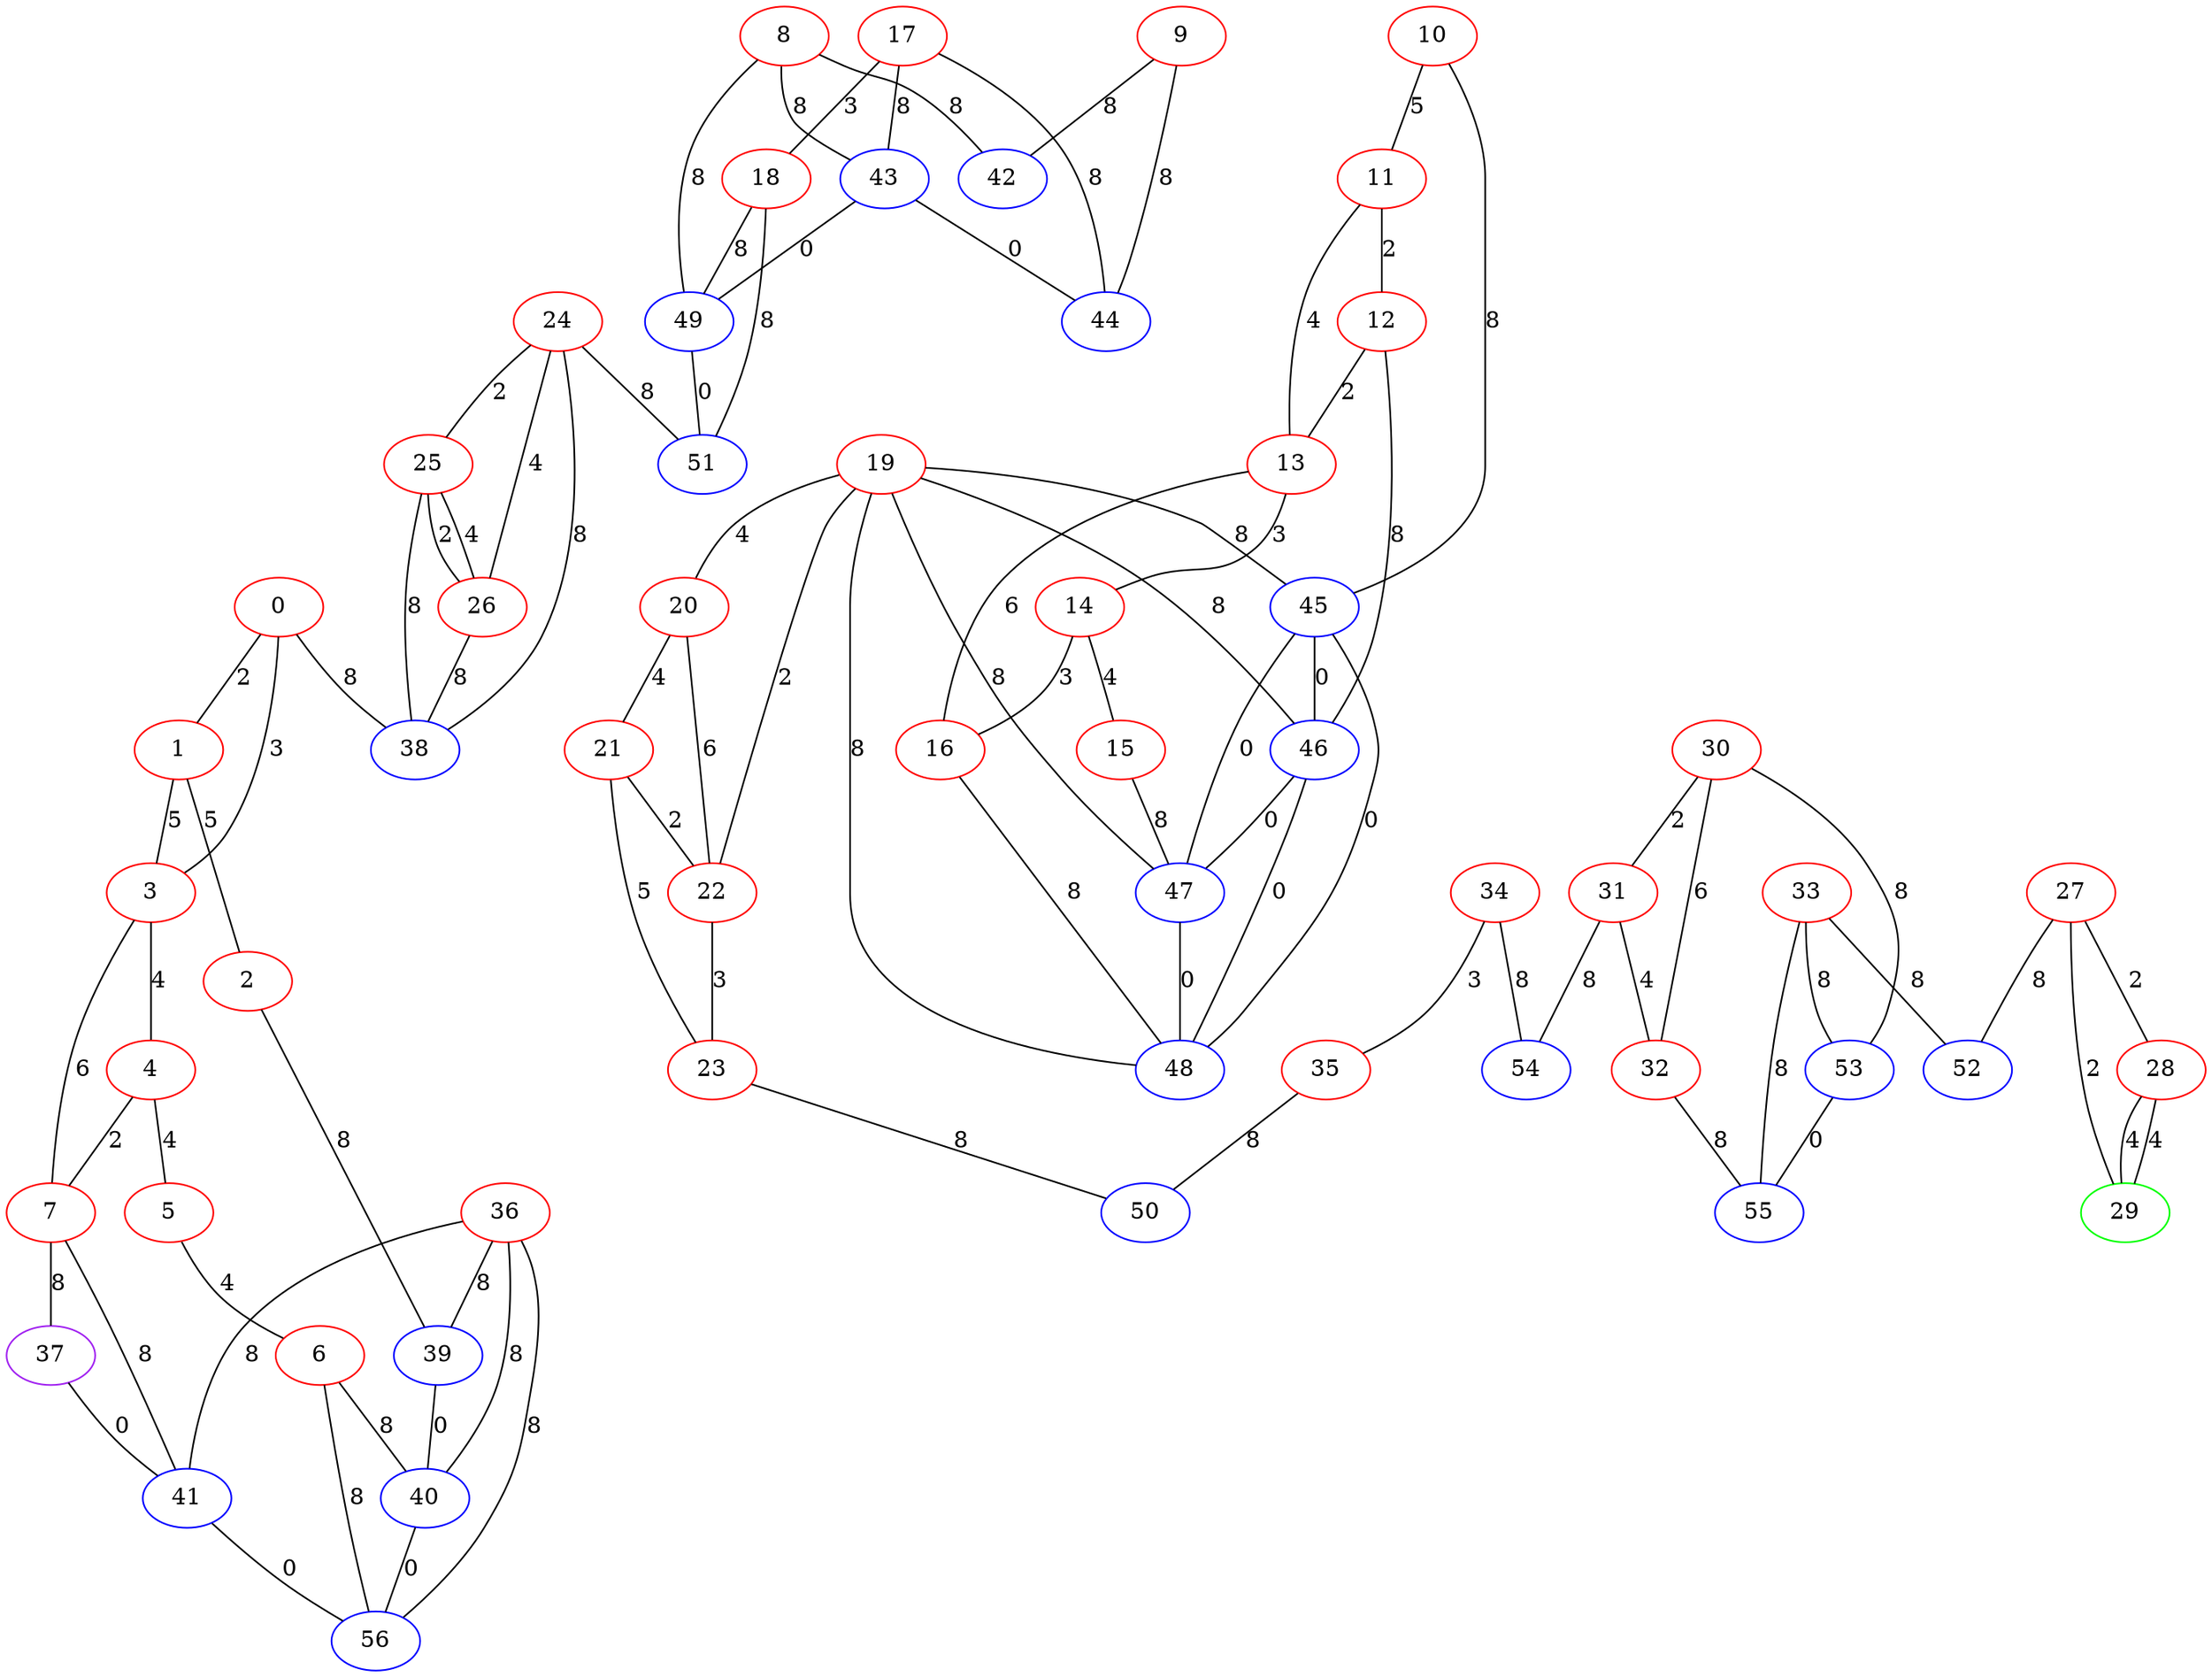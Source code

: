 graph "" {
0 [color=red, weight=1];
1 [color=red, weight=1];
2 [color=red, weight=1];
3 [color=red, weight=1];
4 [color=red, weight=1];
5 [color=red, weight=1];
6 [color=red, weight=1];
7 [color=red, weight=1];
8 [color=red, weight=1];
9 [color=red, weight=1];
10 [color=red, weight=1];
11 [color=red, weight=1];
12 [color=red, weight=1];
13 [color=red, weight=1];
14 [color=red, weight=1];
15 [color=red, weight=1];
16 [color=red, weight=1];
17 [color=red, weight=1];
18 [color=red, weight=1];
19 [color=red, weight=1];
20 [color=red, weight=1];
21 [color=red, weight=1];
22 [color=red, weight=1];
23 [color=red, weight=1];
24 [color=red, weight=1];
25 [color=red, weight=1];
26 [color=red, weight=1];
27 [color=red, weight=1];
28 [color=red, weight=1];
29 [color=green, weight=2];
30 [color=red, weight=1];
31 [color=red, weight=1];
32 [color=red, weight=1];
33 [color=red, weight=1];
34 [color=red, weight=1];
35 [color=red, weight=1];
36 [color=red, weight=1];
37 [color=purple, weight=4];
38 [color=blue, weight=3];
39 [color=blue, weight=3];
40 [color=blue, weight=3];
41 [color=blue, weight=3];
42 [color=blue, weight=3];
43 [color=blue, weight=3];
44 [color=blue, weight=3];
45 [color=blue, weight=3];
46 [color=blue, weight=3];
47 [color=blue, weight=3];
48 [color=blue, weight=3];
49 [color=blue, weight=3];
50 [color=blue, weight=3];
51 [color=blue, weight=3];
52 [color=blue, weight=3];
53 [color=blue, weight=3];
54 [color=blue, weight=3];
55 [color=blue, weight=3];
56 [color=blue, weight=3];
0 -- 1  [key=0, label=2];
0 -- 3  [key=0, label=3];
0 -- 38  [key=0, label=8];
1 -- 2  [key=0, label=5];
1 -- 3  [key=0, label=5];
2 -- 39  [key=0, label=8];
3 -- 4  [key=0, label=4];
3 -- 7  [key=0, label=6];
4 -- 5  [key=0, label=4];
4 -- 7  [key=0, label=2];
5 -- 6  [key=0, label=4];
6 -- 40  [key=0, label=8];
6 -- 56  [key=0, label=8];
7 -- 41  [key=0, label=8];
7 -- 37  [key=0, label=8];
8 -- 49  [key=0, label=8];
8 -- 42  [key=0, label=8];
8 -- 43  [key=0, label=8];
9 -- 42  [key=0, label=8];
9 -- 44  [key=0, label=8];
10 -- 11  [key=0, label=5];
10 -- 45  [key=0, label=8];
11 -- 12  [key=0, label=2];
11 -- 13  [key=0, label=4];
12 -- 13  [key=0, label=2];
12 -- 46  [key=0, label=8];
13 -- 16  [key=0, label=6];
13 -- 14  [key=0, label=3];
14 -- 16  [key=0, label=3];
14 -- 15  [key=0, label=4];
15 -- 47  [key=0, label=8];
16 -- 48  [key=0, label=8];
17 -- 18  [key=0, label=3];
17 -- 43  [key=0, label=8];
17 -- 44  [key=0, label=8];
18 -- 51  [key=0, label=8];
18 -- 49  [key=0, label=8];
19 -- 45  [key=0, label=8];
19 -- 46  [key=0, label=8];
19 -- 47  [key=0, label=8];
19 -- 48  [key=0, label=8];
19 -- 20  [key=0, label=4];
19 -- 22  [key=0, label=2];
20 -- 21  [key=0, label=4];
20 -- 22  [key=0, label=6];
21 -- 22  [key=0, label=2];
21 -- 23  [key=0, label=5];
22 -- 23  [key=0, label=3];
23 -- 50  [key=0, label=8];
24 -- 25  [key=0, label=2];
24 -- 26  [key=0, label=4];
24 -- 51  [key=0, label=8];
24 -- 38  [key=0, label=8];
25 -- 26  [key=0, label=2];
25 -- 26  [key=1, label=4];
25 -- 38  [key=0, label=8];
26 -- 38  [key=0, label=8];
27 -- 52  [key=0, label=8];
27 -- 28  [key=0, label=2];
27 -- 29  [key=0, label=2];
28 -- 29  [key=0, label=4];
28 -- 29  [key=1, label=4];
30 -- 32  [key=0, label=6];
30 -- 53  [key=0, label=8];
30 -- 31  [key=0, label=2];
31 -- 32  [key=0, label=4];
31 -- 54  [key=0, label=8];
32 -- 55  [key=0, label=8];
33 -- 52  [key=0, label=8];
33 -- 53  [key=0, label=8];
33 -- 55  [key=0, label=8];
34 -- 35  [key=0, label=3];
34 -- 54  [key=0, label=8];
35 -- 50  [key=0, label=8];
36 -- 56  [key=0, label=8];
36 -- 41  [key=0, label=8];
36 -- 40  [key=0, label=8];
36 -- 39  [key=0, label=8];
37 -- 41  [key=0, label=0];
39 -- 40  [key=0, label=0];
40 -- 56  [key=0, label=0];
41 -- 56  [key=0, label=0];
43 -- 49  [key=0, label=0];
43 -- 44  [key=0, label=0];
45 -- 48  [key=0, label=0];
45 -- 46  [key=0, label=0];
45 -- 47  [key=0, label=0];
46 -- 48  [key=0, label=0];
46 -- 47  [key=0, label=0];
47 -- 48  [key=0, label=0];
49 -- 51  [key=0, label=0];
53 -- 55  [key=0, label=0];
}

